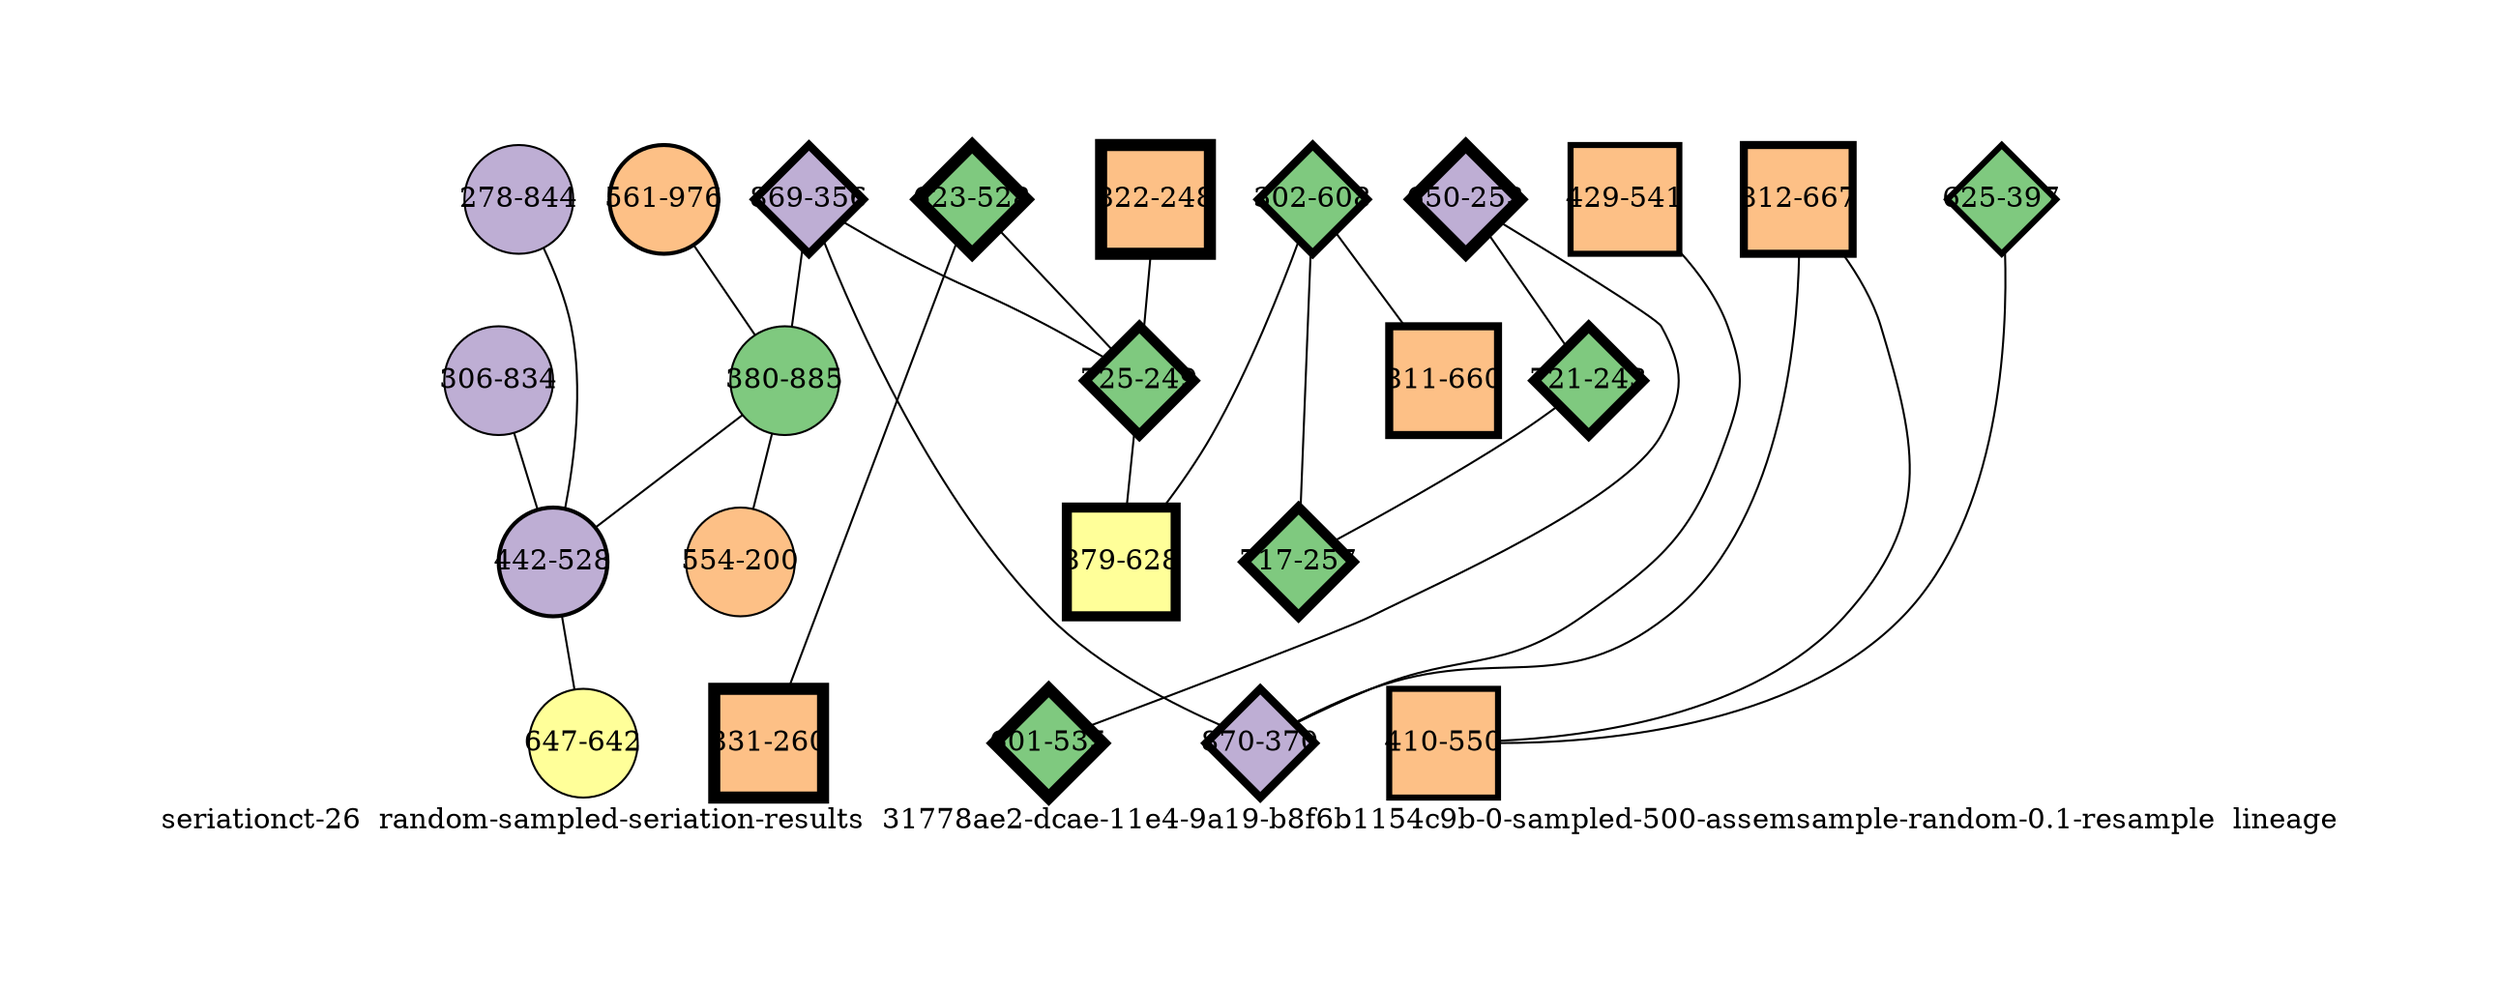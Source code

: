 strict graph "seriationct-26  random-sampled-seriation-results  31778ae2-dcae-11e4-9a19-b8f6b1154c9b-0-sampled-500-assemsample-random-0.1-resample  lineage" {
labelloc=b;
ratio=auto;
pad="1.0";
label="seriationct-26  random-sampled-seriation-results  31778ae2-dcae-11e4-9a19-b8f6b1154c9b-0-sampled-500-assemsample-random-0.1-resample  lineage";
node [width="0.75", style=filled, fixedsize=true, height="0.75", shape=circle, label=""];
0 [xCoordinate="844.0", appears_in_slice=1, yCoordinate="278.0", colorscheme=accent6, lineage_id=0, short_label="278-844", label="278-844", shape=circle, cluster_id=1, fillcolor=2, size="500.0", id=0, penwidth="1.0"];
1 [xCoordinate="253.0", appears_in_slice=6, yCoordinate="650.0", colorscheme=accent6, lineage_id=2, short_label="650-253", label="650-253", shape=diamond, cluster_id=1, fillcolor=2, size="500.0", id=1, penwidth="6.0"];
2 [xCoordinate="976.0", appears_in_slice=2, yCoordinate="561.0", colorscheme=accent6, lineage_id=0, short_label="561-976", label="561-976", shape=circle, cluster_id=2, fillcolor=3, size="500.0", id=2, penwidth="2.0"];
3 [xCoordinate="356.0", appears_in_slice=4, yCoordinate="869.0", colorscheme=accent6, lineage_id=2, short_label="869-356", label="869-356", shape=diamond, cluster_id=1, fillcolor=2, size="500.0", id=3, penwidth="4.0"];
4 [xCoordinate="608.0", appears_in_slice=4, yCoordinate="302.0", colorscheme=accent6, lineage_id=2, short_label="302-608", label="302-608", shape=diamond, cluster_id=0, fillcolor=1, size="500.0", id=4, penwidth="4.0"];
5 [xCoordinate="528.0", appears_in_slice=6, yCoordinate="623.0", colorscheme=accent6, lineage_id=2, short_label="623-528", label="623-528", shape=diamond, cluster_id=0, fillcolor=1, size="500.0", id=5, penwidth="6.0"];
6 [xCoordinate="243.0", appears_in_slice=5, yCoordinate="721.0", colorscheme=accent6, lineage_id=2, short_label="721-243", label="721-243", shape=diamond, cluster_id=0, fillcolor=1, size="500.0", id=6, penwidth="5.0"];
7 [xCoordinate="248.0", appears_in_slice=6, yCoordinate="822.0", colorscheme=accent6, lineage_id=1, short_label="822-248", label="822-248", shape=square, cluster_id=2, fillcolor=3, size="500.0", id=7, penwidth="6.0"];
8 [xCoordinate="535.0", appears_in_slice=6, yCoordinate="601.0", colorscheme=accent6, lineage_id=2, short_label="601-535", label="601-535", shape=diamond, cluster_id=0, fillcolor=1, size="500.0", id=8, penwidth="6.0"];
9 [xCoordinate="249.0", appears_in_slice=5, yCoordinate="725.0", colorscheme=accent6, lineage_id=2, short_label="725-249", label="725-249", shape=diamond, cluster_id=0, fillcolor=1, size="500.0", id=9, penwidth="5.0"];
10 [xCoordinate="885.0", appears_in_slice=1, yCoordinate="380.0", colorscheme=accent6, lineage_id=0, short_label="380-885", label="380-885", shape=circle, cluster_id=0, fillcolor=1, size="500.0", id=10, penwidth="1.0"];
11 [xCoordinate="541.0", appears_in_slice=3, yCoordinate="429.0", colorscheme=accent6, lineage_id=1, short_label="429-541", label="429-541", shape=square, cluster_id=2, fillcolor=3, size="500.0", id=11, penwidth="3.0"];
12 [xCoordinate="257.0", appears_in_slice=5, yCoordinate="717.0", colorscheme=accent6, lineage_id=2, short_label="717-257", label="717-257", shape=diamond, cluster_id=0, fillcolor=1, size="500.0", id=12, penwidth="5.0"];
13 [xCoordinate="667.0", appears_in_slice=4, yCoordinate="812.0", colorscheme=accent6, lineage_id=1, short_label="812-667", label="812-667", shape=square, cluster_id=2, fillcolor=3, size="500.0", id=13, penwidth="4.0"];
14 [xCoordinate="660.0", appears_in_slice=4, yCoordinate="811.0", colorscheme=accent6, lineage_id=1, short_label="811-660", label="811-660", shape=square, cluster_id=2, fillcolor=3, size="500.0", id=14, penwidth="4.0"];
15 [xCoordinate="397.0", appears_in_slice=3, yCoordinate="625.0", colorscheme=accent6, lineage_id=2, short_label="625-397", label="625-397", shape=diamond, cluster_id=0, fillcolor=1, size="500.0", id=15, penwidth="3.0"];
16 [xCoordinate="200.0", appears_in_slice=1, yCoordinate="554.0", colorscheme=accent6, lineage_id=0, short_label="554-200", label="554-200", shape=circle, cluster_id=2, fillcolor=3, size="500.0", id=16, penwidth="1.0"];
17 [xCoordinate="550.0", appears_in_slice=3, yCoordinate="410.0", colorscheme=accent6, lineage_id=1, short_label="410-550", label="410-550", shape=square, cluster_id=2, fillcolor=3, size="500.0", id=17, penwidth="3.0"];
18 [xCoordinate="370.0", appears_in_slice=4, yCoordinate="870.0", colorscheme=accent6, lineage_id=2, short_label="870-370", label="870-370", shape=diamond, cluster_id=1, fillcolor=2, size="500.0", id=18, penwidth="4.0"];
19 [xCoordinate="834.0", appears_in_slice=1, yCoordinate="306.0", colorscheme=accent6, lineage_id=0, short_label="306-834", label="306-834", shape=circle, cluster_id=1, fillcolor=2, size="500.0", id=19, penwidth="1.0"];
20 [xCoordinate="260.0", appears_in_slice=6, yCoordinate="831.0", colorscheme=accent6, lineage_id=1, short_label="831-260", label="831-260", shape=square, cluster_id=2, fillcolor=3, size="500.0", id=20, penwidth="6.0"];
21 [xCoordinate="628.0", appears_in_slice=5, yCoordinate="879.0", colorscheme=accent6, lineage_id=1, short_label="879-628", label="879-628", shape=square, cluster_id=3, fillcolor=4, size="500.0", id=21, penwidth="5.0"];
22 [xCoordinate="528.0", appears_in_slice=2, yCoordinate="442.0", colorscheme=accent6, lineage_id=0, short_label="442-528", label="442-528", shape=circle, cluster_id=1, fillcolor=2, size="500.0", id=22, penwidth="2.0"];
23 [xCoordinate="642.0", appears_in_slice=1, yCoordinate="647.0", colorscheme=accent6, lineage_id=0, short_label="647-642", label="647-642", shape=circle, cluster_id=3, fillcolor=4, size="500.0", id=23, penwidth="1.0"];
0 -- 22  [inverseweight="1.46342786687", weight="0.683327154444"];
1 -- 8  [inverseweight="14.530954843", weight="0.0688186021363"];
1 -- 6  [inverseweight="1.24588757137", weight="0.802640641882"];
2 -- 10  [inverseweight="1.78655763059", weight="0.559735651893"];
3 -- 9  [inverseweight="7.41249316661", weight="0.134907375632"];
3 -- 10  [inverseweight="1.39888737576", weight="0.714853831213"];
3 -- 18  [inverseweight="5.31975102446", weight="0.1879787222"];
4 -- 12  [inverseweight="3.65479890461", weight="0.273612865195"];
4 -- 21  [inverseweight="4.06598139873", weight="0.245943082846"];
4 -- 14  [inverseweight="19.641855033", weight="0.0509116882454"];
5 -- 9  [inverseweight="6.38824418196", weight="0.156537535435"];
5 -- 20  [inverseweight="12.2794168103", weight="0.081437092286"];
6 -- 12  [inverseweight="14.0413989075", weight="0.0712179752591"];
7 -- 9  [inverseweight="5.79751548533", weight="0.17248768072"];
9 -- 21  [inverseweight="20.8333333333", weight="0.048"];
10 -- 16  [inverseweight="3.44361110636", weight="0.290392837377"];
10 -- 22  [inverseweight="2.17100117615", weight="0.460616977542"];
11 -- 18  [inverseweight="1.89860336944", weight="0.526702952337"];
13 -- 17  [inverseweight="1.40525966834", weight="0.71161225397"];
13 -- 18  [inverseweight="18.0187492539", weight="0.055497747702"];
15 -- 17  [inverseweight="10.5036453975", weight="0.0952050418833"];
19 -- 22  [inverseweight="1.44801676429", weight="0.690599739357"];
22 -- 23  [inverseweight="2.80589092286", weight="0.356393041458"];
}
